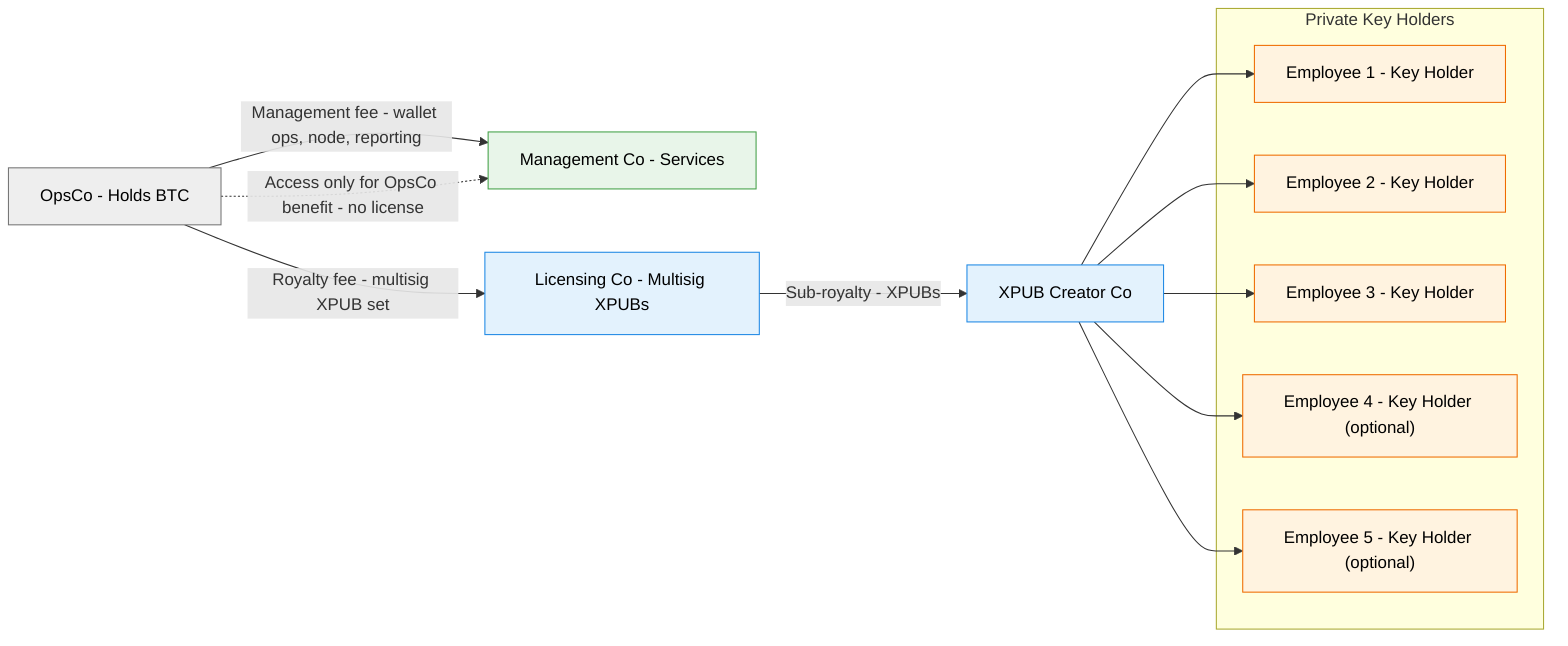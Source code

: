 flowchart LR
  classDef ip fill:#e3f2fd,stroke:#1e88e5,stroke-width:1px,color:#000;
  classDef svc fill:#e8f5e9,stroke:#43a047,stroke-width:1px,color:#000;
  classDef ops fill:#eeeeee,stroke:#757575,stroke-width:1px,color:#000;
  classDef emp fill:#fff3e0,stroke:#ef6c00,stroke-width:1px,color:#000;

  O["OpsCo - Holds BTC"]:::ops
  M["Management Co - Services"]:::svc
  L["Licensing Co - Multisig XPUBs"]:::ip
  C["XPUB Creator Co"]:::ip

  subgraph EMP[Private Key Holders]
    E1["Employee 1 - Key Holder"]:::emp
    E2["Employee 2 - Key Holder"]:::emp
    E3["Employee 3 - Key Holder"]:::emp
    E4["Employee 4 - Key Holder (optional)"]:::emp
    E5["Employee 5 - Key Holder (optional)"]:::emp
  end

  O -->|Royalty fee - multisig XPUB set| L
  L -->|Sub-royalty - XPUBs| C
  O -->|Management fee - wallet ops, node, reporting| M
  O -.->|Access only for OpsCo benefit - no license| M

  C --> E1
  C --> E2
  C --> E3
  C --> E4
  C --> E5